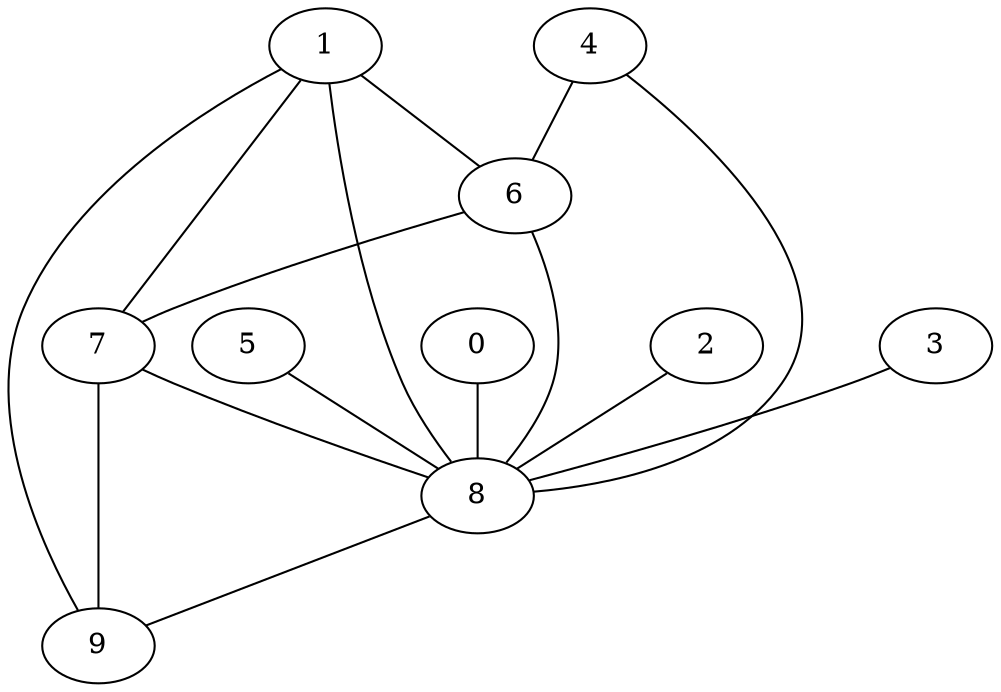 graph g {0;1;2;3;4;5;6;7;8;9;0 -- 8;1 -- 6;1 -- 7;1 -- 8;1 -- 9;2 -- 8;3 -- 8;4 -- 6;4 -- 8;5 -- 8;6 -- 7;6 -- 8;7 -- 8;7 -- 9;8 -- 9;}